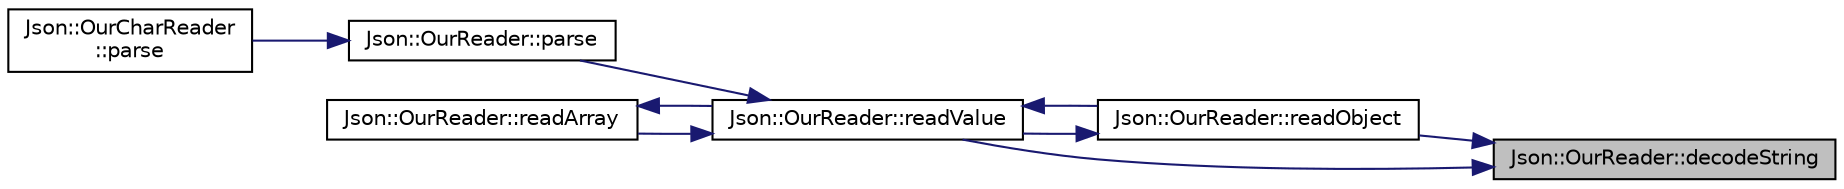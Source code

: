 digraph "Json::OurReader::decodeString"
{
 // LATEX_PDF_SIZE
  edge [fontname="Helvetica",fontsize="10",labelfontname="Helvetica",labelfontsize="10"];
  node [fontname="Helvetica",fontsize="10",shape=record];
  rankdir="RL";
  Node1 [label="Json::OurReader::decodeString",height=0.2,width=0.4,color="black", fillcolor="grey75", style="filled", fontcolor="black",tooltip=" "];
  Node1 -> Node2 [dir="back",color="midnightblue",fontsize="10",style="solid",fontname="Helvetica"];
  Node2 [label="Json::OurReader::readObject",height=0.2,width=0.4,color="black", fillcolor="white", style="filled",URL="$class_json_1_1_our_reader.html#aea198f8101dba55099f4d8121a993530",tooltip=" "];
  Node2 -> Node3 [dir="back",color="midnightblue",fontsize="10",style="solid",fontname="Helvetica"];
  Node3 [label="Json::OurReader::readValue",height=0.2,width=0.4,color="black", fillcolor="white", style="filled",URL="$class_json_1_1_our_reader.html#a1765d9670d191c89a57a22ea5591d35f",tooltip=" "];
  Node3 -> Node4 [dir="back",color="midnightblue",fontsize="10",style="solid",fontname="Helvetica"];
  Node4 [label="Json::OurReader::parse",height=0.2,width=0.4,color="black", fillcolor="white", style="filled",URL="$class_json_1_1_our_reader.html#aba4f8749aab7f02ec17f107e392caf80",tooltip=" "];
  Node4 -> Node5 [dir="back",color="midnightblue",fontsize="10",style="solid",fontname="Helvetica"];
  Node5 [label="Json::OurCharReader\l::parse",height=0.2,width=0.4,color="black", fillcolor="white", style="filled",URL="$class_json_1_1_our_char_reader.html#a547f08ec5a9951ca69e8bb2e90296c83",tooltip="Read a Value from a JSON document. The document must be a UTF-8 encoded string containing the documen..."];
  Node3 -> Node6 [dir="back",color="midnightblue",fontsize="10",style="solid",fontname="Helvetica"];
  Node6 [label="Json::OurReader::readArray",height=0.2,width=0.4,color="black", fillcolor="white", style="filled",URL="$class_json_1_1_our_reader.html#a0b9f58faf4212c6ecb5d8e2a1ac10257",tooltip=" "];
  Node6 -> Node3 [dir="back",color="midnightblue",fontsize="10",style="solid",fontname="Helvetica"];
  Node3 -> Node2 [dir="back",color="midnightblue",fontsize="10",style="solid",fontname="Helvetica"];
  Node1 -> Node3 [dir="back",color="midnightblue",fontsize="10",style="solid",fontname="Helvetica"];
}
